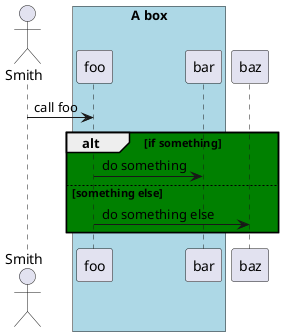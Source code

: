 {
  "sha1": "jztxvckvjvr4rdkbnh70smyikkyx869",
  "insertion": {
    "when": "2024-06-03T18:59:32.429Z",
    "user": "plantuml@gmail.com"
  }
}
@startuml
actor Smith
box "A box" #LightBlue
participant foo
participant bar
end box
participant baz

Smith -> foo: call foo
alt #green if something
foo -> bar: do something
else something else
foo -> baz: do something else
end
@enduml
